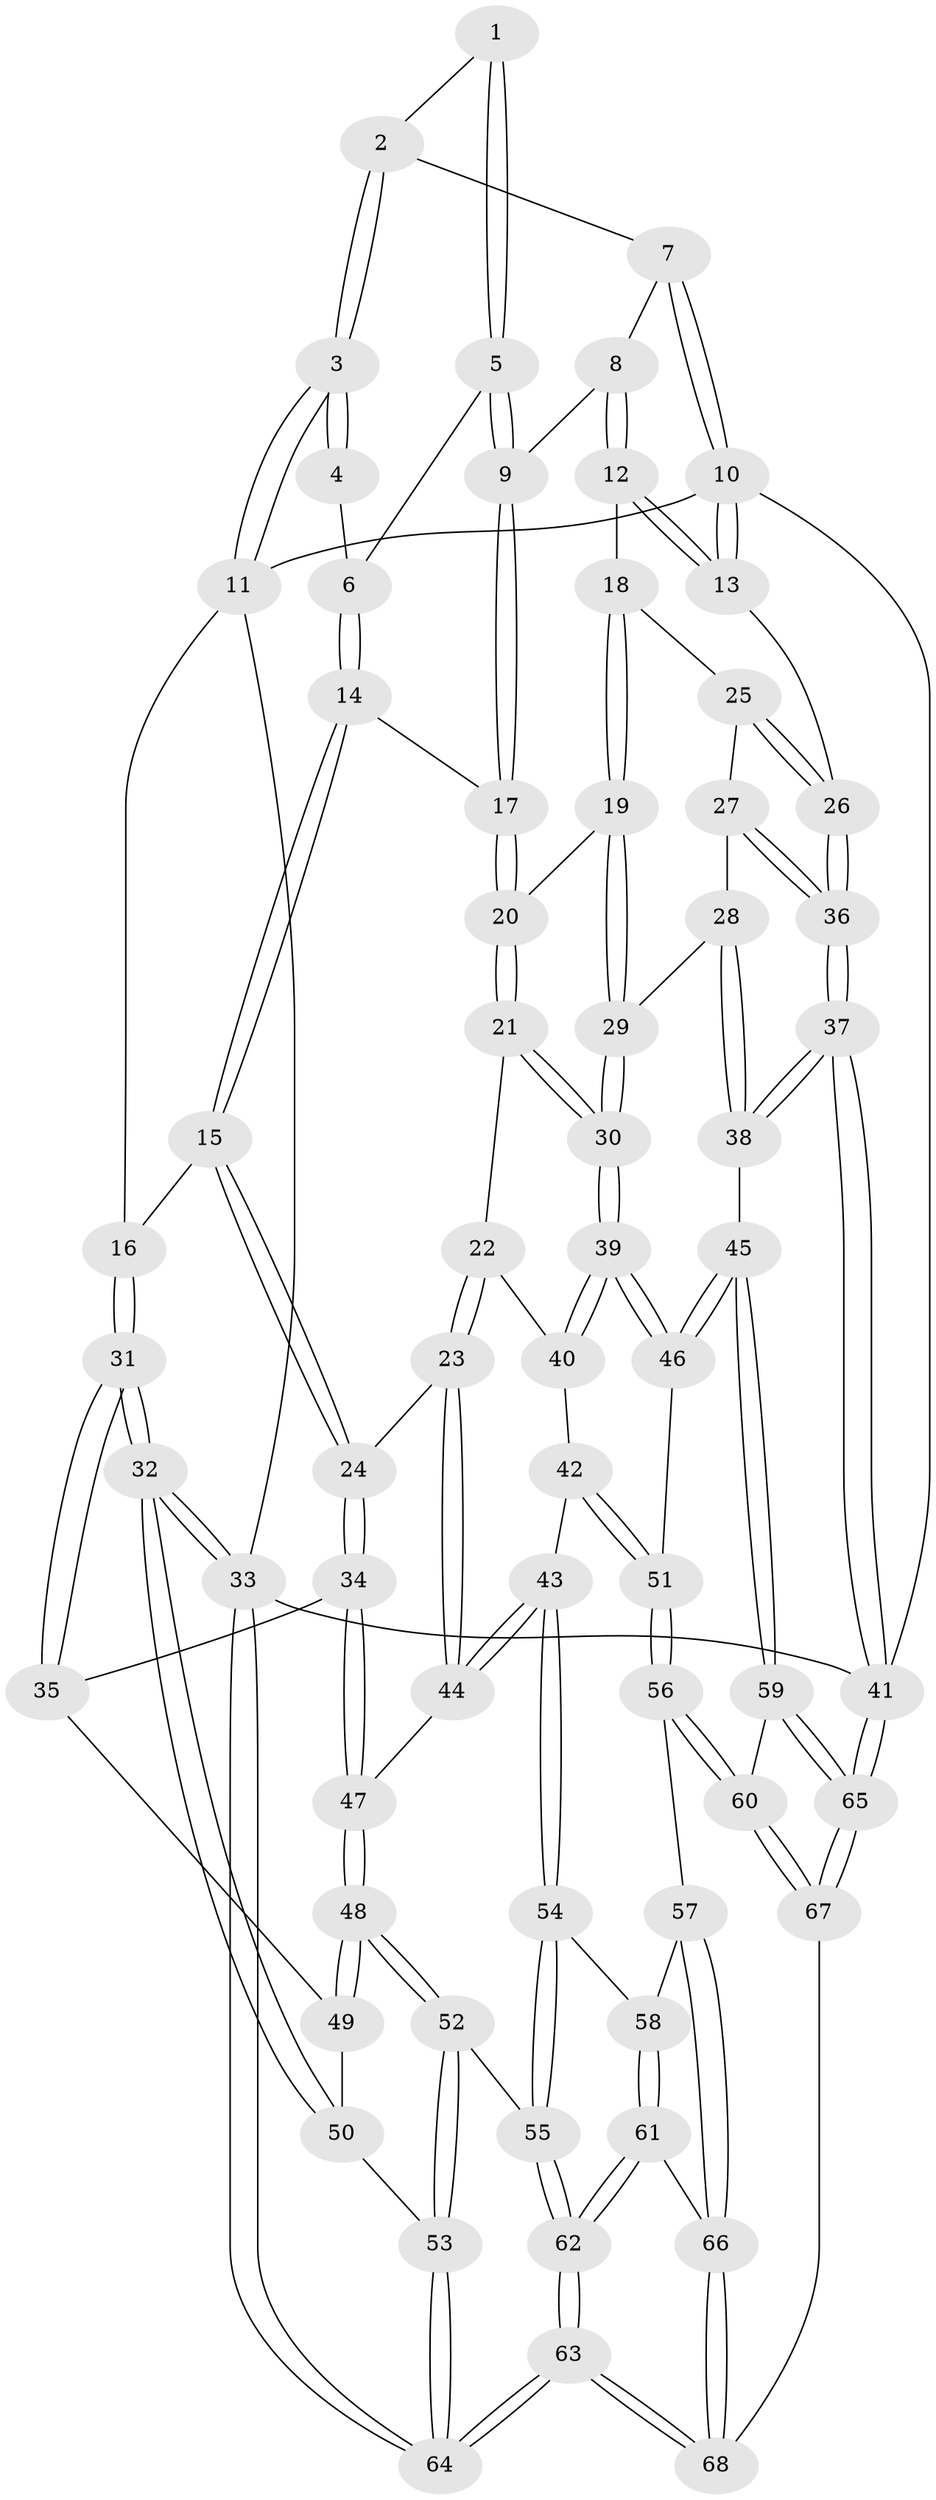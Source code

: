 // Generated by graph-tools (version 1.1) at 2025/00/03/09/25 05:00:26]
// undirected, 68 vertices, 167 edges
graph export_dot {
graph [start="1"]
  node [color=gray90,style=filled];
  1 [pos="+0.5804988107342183+0.015849087087532965"];
  2 [pos="+0.7017230600206913+0"];
  3 [pos="+0+0"];
  4 [pos="+0.45629987268617495+0.06668499692749022"];
  5 [pos="+0.5073559009097671+0.1515750578737096"];
  6 [pos="+0.47914044003450623+0.1587418665603834"];
  7 [pos="+0.7688497104389546+0"];
  8 [pos="+0.7729208620826211+0"];
  9 [pos="+0.5959257079009739+0.18844913990586465"];
  10 [pos="+1+0"];
  11 [pos="+0+0"];
  12 [pos="+0.8198916100211469+0.09986667387326555"];
  13 [pos="+1+0.1698695396790467"];
  14 [pos="+0.35050628391372207+0.2713234385006421"];
  15 [pos="+0.29410375132110356+0.298758594775882"];
  16 [pos="+0+0"];
  17 [pos="+0.6105644144837666+0.265779338717568"];
  18 [pos="+0.8415071839421857+0.28307582666743436"];
  19 [pos="+0.7534579650834816+0.3290475947941264"];
  20 [pos="+0.6922487839593952+0.352892867313749"];
  21 [pos="+0.6264413747527845+0.448310199422407"];
  22 [pos="+0.5941927250773569+0.4694970083146276"];
  23 [pos="+0.4672008857216051+0.48810398899139457"];
  24 [pos="+0.3190483815068689+0.3550020632263453"];
  25 [pos="+0.8415764261361228+0.2831130109622184"];
  26 [pos="+1+0.333170858557264"];
  27 [pos="+0.8980053305432275+0.5135222127235607"];
  28 [pos="+0.8877502082484668+0.5240257733027213"];
  29 [pos="+0.8234647932339728+0.5657287047589636"];
  30 [pos="+0.8068156785696128+0.5821796246235195"];
  31 [pos="+0+0.5217549729614809"];
  32 [pos="+0+0.7677027831061994"];
  33 [pos="+0+1"];
  34 [pos="+0.19842651442469555+0.5813999852592238"];
  35 [pos="+0.19790039564235934+0.5817894122130923"];
  36 [pos="+1+0.5530153168563925"];
  37 [pos="+1+0.6473802343764413"];
  38 [pos="+0.9597767678053646+0.7103568997605684"];
  39 [pos="+0.7937037530959893+0.6939514153726609"];
  40 [pos="+0.6276829325556592+0.5617991209757704"];
  41 [pos="+1+1"];
  42 [pos="+0.6226247331132112+0.6823515640842209"];
  43 [pos="+0.5655956043670334+0.7071157708646059"];
  44 [pos="+0.44559927820514683+0.5863460793608348"];
  45 [pos="+0.8546811939598743+0.7551156330469094"];
  46 [pos="+0.7966428055555616+0.7175910091162138"];
  47 [pos="+0.3919594289353251+0.6539029746430639"];
  48 [pos="+0.38312649633469564+0.6845698426396492"];
  49 [pos="+0.19254957693886798+0.648543963062609"];
  50 [pos="+0.18832968151501323+0.676154372644057"];
  51 [pos="+0.7560609894414295+0.7304424287297967"];
  52 [pos="+0.37377722962957155+0.724484470453679"];
  53 [pos="+0.25001733765246587+0.7852358126194909"];
  54 [pos="+0.5508174927365738+0.7841535369988648"];
  55 [pos="+0.4291947973143574+0.788026493374045"];
  56 [pos="+0.6550241090304633+0.8315286337057014"];
  57 [pos="+0.6073125908980082+0.8386655364047216"];
  58 [pos="+0.5515349900327928+0.7850809337185808"];
  59 [pos="+0.8660635597265175+0.8431448231957402"];
  60 [pos="+0.6912789531501609+0.8802344746821161"];
  61 [pos="+0.4576028787649194+0.9358432776337421"];
  62 [pos="+0.41543770080918196+0.970130546868168"];
  63 [pos="+0.3276494887629201+1"];
  64 [pos="+0.00415796066737545+1"];
  65 [pos="+0.9587782480578997+1"];
  66 [pos="+0.6040178592673241+0.8469577397361764"];
  67 [pos="+0.827150590102337+1"];
  68 [pos="+0.5936388812107848+1"];
  1 -- 2;
  1 -- 5;
  1 -- 5;
  2 -- 3;
  2 -- 3;
  2 -- 7;
  3 -- 4;
  3 -- 4;
  3 -- 11;
  3 -- 11;
  4 -- 6;
  5 -- 6;
  5 -- 9;
  5 -- 9;
  6 -- 14;
  6 -- 14;
  7 -- 8;
  7 -- 10;
  7 -- 10;
  8 -- 9;
  8 -- 12;
  8 -- 12;
  9 -- 17;
  9 -- 17;
  10 -- 11;
  10 -- 13;
  10 -- 13;
  10 -- 41;
  11 -- 16;
  11 -- 33;
  12 -- 13;
  12 -- 13;
  12 -- 18;
  13 -- 26;
  14 -- 15;
  14 -- 15;
  14 -- 17;
  15 -- 16;
  15 -- 24;
  15 -- 24;
  16 -- 31;
  16 -- 31;
  17 -- 20;
  17 -- 20;
  18 -- 19;
  18 -- 19;
  18 -- 25;
  19 -- 20;
  19 -- 29;
  19 -- 29;
  20 -- 21;
  20 -- 21;
  21 -- 22;
  21 -- 30;
  21 -- 30;
  22 -- 23;
  22 -- 23;
  22 -- 40;
  23 -- 24;
  23 -- 44;
  23 -- 44;
  24 -- 34;
  24 -- 34;
  25 -- 26;
  25 -- 26;
  25 -- 27;
  26 -- 36;
  26 -- 36;
  27 -- 28;
  27 -- 36;
  27 -- 36;
  28 -- 29;
  28 -- 38;
  28 -- 38;
  29 -- 30;
  29 -- 30;
  30 -- 39;
  30 -- 39;
  31 -- 32;
  31 -- 32;
  31 -- 35;
  31 -- 35;
  32 -- 33;
  32 -- 33;
  32 -- 50;
  32 -- 50;
  33 -- 64;
  33 -- 64;
  33 -- 41;
  34 -- 35;
  34 -- 47;
  34 -- 47;
  35 -- 49;
  36 -- 37;
  36 -- 37;
  37 -- 38;
  37 -- 38;
  37 -- 41;
  37 -- 41;
  38 -- 45;
  39 -- 40;
  39 -- 40;
  39 -- 46;
  39 -- 46;
  40 -- 42;
  41 -- 65;
  41 -- 65;
  42 -- 43;
  42 -- 51;
  42 -- 51;
  43 -- 44;
  43 -- 44;
  43 -- 54;
  43 -- 54;
  44 -- 47;
  45 -- 46;
  45 -- 46;
  45 -- 59;
  45 -- 59;
  46 -- 51;
  47 -- 48;
  47 -- 48;
  48 -- 49;
  48 -- 49;
  48 -- 52;
  48 -- 52;
  49 -- 50;
  50 -- 53;
  51 -- 56;
  51 -- 56;
  52 -- 53;
  52 -- 53;
  52 -- 55;
  53 -- 64;
  53 -- 64;
  54 -- 55;
  54 -- 55;
  54 -- 58;
  55 -- 62;
  55 -- 62;
  56 -- 57;
  56 -- 60;
  56 -- 60;
  57 -- 58;
  57 -- 66;
  57 -- 66;
  58 -- 61;
  58 -- 61;
  59 -- 60;
  59 -- 65;
  59 -- 65;
  60 -- 67;
  60 -- 67;
  61 -- 62;
  61 -- 62;
  61 -- 66;
  62 -- 63;
  62 -- 63;
  63 -- 64;
  63 -- 64;
  63 -- 68;
  63 -- 68;
  65 -- 67;
  65 -- 67;
  66 -- 68;
  66 -- 68;
  67 -- 68;
}
